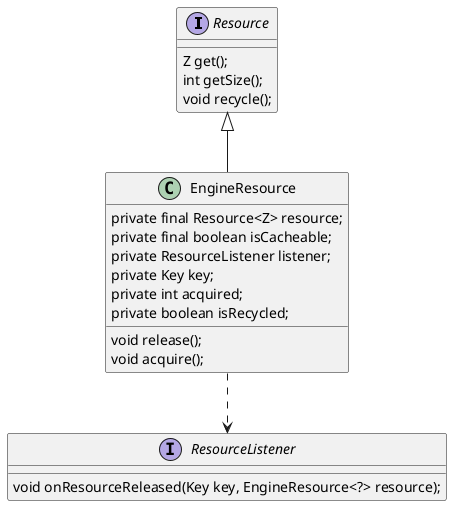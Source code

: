 @startuml

'abstract class AbstractList
'abstract AbstractCollection
'interface List
'interface Collection
'
'List <|-- AbstractList
'Collection <|-- AbstractCollection
'
'Collection <|- List
'AbstractCollection <|- AbstractList
'AbstractList <|-- ArrayList
'
'class ArrayList {
'Object[] elementData
'size()
'}
'
'enum TimeUnit {
'DAYS
'HOURS
'MINUTES
'}

 interface Resource{
Z get();
int getSize();
void recycle();
}

class EngineResource{

   private final Resource<Z> resource;
    private final boolean isCacheable;
    private ResourceListener listener;
    private Key key;
    private int acquired;
    private boolean isRecycled;
    void release();
    void acquire();
}
  interface ResourceListener {
        void onResourceReleased(Key key, EngineResource<?> resource);
    }

EngineResource..>ResourceListener
 Resource<|--EngineResource
@enduml